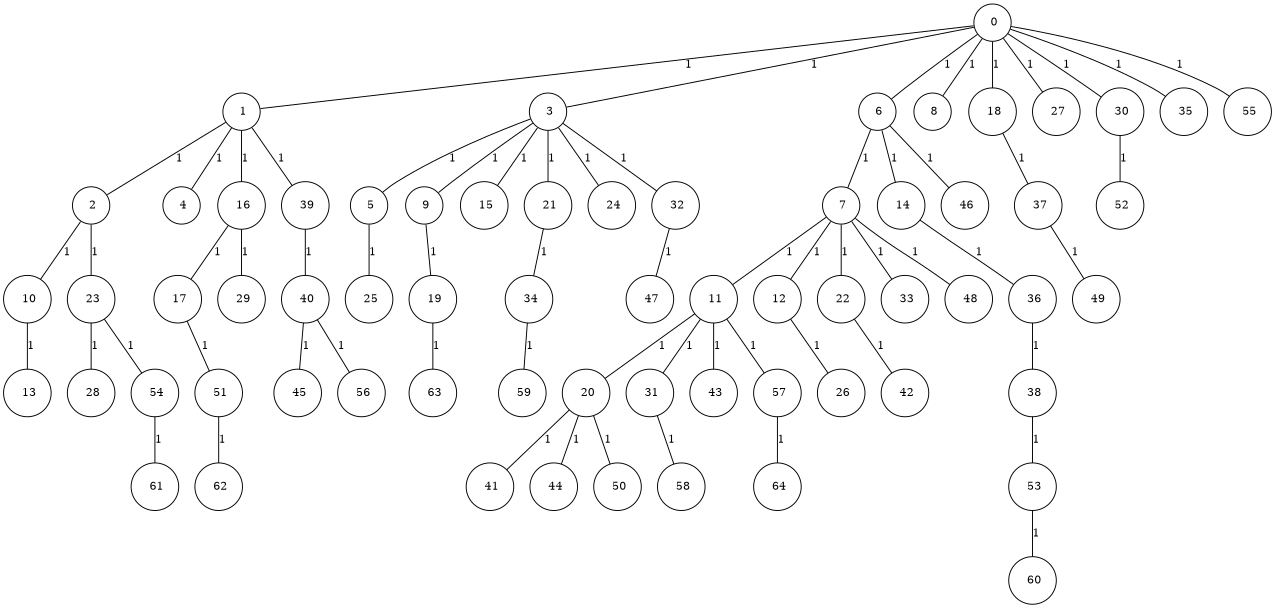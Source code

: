 graph G {
size="8.5,11;"
ratio = "expand;"
fixedsize="true;"
overlap="scale;"
node[shape=circle,width=.12,hight=.12,fontsize=12]
edge[fontsize=12]

0[label=" 0" color=black, pos="1.7402741,0.27377991!"];
1[label=" 1" color=black, pos="2.103578,2.1242669!"];
2[label=" 2" color=black, pos="0.45534119,2.8696215!"];
3[label=" 3" color=black, pos="1.3090276,0.20099872!"];
4[label=" 4" color=black, pos="1.0128745,2.8315891!"];
5[label=" 5" color=black, pos="0.4701556,1.9944118!"];
6[label=" 6" color=black, pos="1.0015947,0.45289074!"];
7[label=" 7" color=black, pos="2.1664014,2.5470753!"];
8[label=" 8" color=black, pos="1.4741655,2.2905956!"];
9[label=" 9" color=black, pos="2.6891538,2.5768875!"];
10[label=" 10" color=black, pos="0.20679819,1.6973256!"];
11[label=" 11" color=black, pos="0.88564456,0.21030858!"];
12[label=" 12" color=black, pos="1.1896356,1.5320609!"];
13[label=" 13" color=black, pos="2.6879628,0.85008695!"];
14[label=" 14" color=black, pos="0.14619197,1.7868147!"];
15[label=" 15" color=black, pos="0.13632082,0.21926879!"];
16[label=" 16" color=black, pos="2.1547452,2.1882299!"];
17[label=" 17" color=black, pos="2.9247268,0.98839407!"];
18[label=" 18" color=black, pos="0.21162653,0.64735087!"];
19[label=" 19" color=black, pos="0.58404398,1.9957901!"];
20[label=" 20" color=black, pos="2.8995571,1.4334707!"];
21[label=" 21" color=black, pos="2.0543236,1.2770775!"];
22[label=" 22" color=black, pos="0.58653536,0.5131089!"];
23[label=" 23" color=black, pos="1.3977822,0.33334255!"];
24[label=" 24" color=black, pos="1.242242,0.39642642!"];
25[label=" 25" color=black, pos="2.28669,2.2984939!"];
26[label=" 26" color=black, pos="1.0705402,2.5955876!"];
27[label=" 27" color=black, pos="0.80350422,2.4282637!"];
28[label=" 28" color=black, pos="2.1192286,1.2905813!"];
29[label=" 29" color=black, pos="0.14529209,2.3740678!"];
30[label=" 30" color=black, pos="2.6315511,1.4546836!"];
31[label=" 31" color=black, pos="2.6195544,2.5818606!"];
32[label=" 32" color=black, pos="2.3095987,0.028765291!"];
33[label=" 33" color=black, pos="1.3631075,0.094605109!"];
34[label=" 34" color=black, pos="2.273104,1.0882318!"];
35[label=" 35" color=black, pos="2.2815704,1.7796696!"];
36[label=" 36" color=black, pos="2.3782299,2.5743512!"];
37[label=" 37" color=black, pos="2.6379098,0.25534943!"];
38[label=" 38" color=black, pos="2.8355956,1.2987941!"];
39[label=" 39" color=black, pos="0.49805922,1.3169464!"];
40[label=" 40" color=black, pos="1.8589417,2.4039465!"];
41[label=" 41" color=black, pos="2.6729709,0.65569695!"];
42[label=" 42" color=black, pos="0.1887443,2.0226831!"];
43[label=" 43" color=black, pos="2.2604242,2.8711137!"];
44[label=" 44" color=black, pos="1.8726035,1.1621761!"];
45[label=" 45" color=black, pos="1.3938839,1.7799742!"];
46[label=" 46" color=black, pos="0.12755862,1.6846295!"];
47[label=" 47" color=black, pos="1.959423,0.43327572!"];
48[label=" 48" color=black, pos="2.3472876,0.040413975!"];
49[label=" 49" color=black, pos="2.3357738,1.9663334!"];
50[label=" 50" color=black, pos="2.4400397,0.99483281!"];
51[label=" 51" color=black, pos="0.79136915,1.3391181!"];
52[label=" 52" color=black, pos="0.31141134,1.174486!"];
53[label=" 53" color=black, pos="1.9188198,2.9347747!"];
54[label=" 54" color=black, pos="0.033228414,1.6719962!"];
55[label=" 55" color=black, pos="2.6209801,1.8110161!"];
56[label=" 56" color=black, pos="2.9424942,2.9885263!"];
57[label=" 57" color=black, pos="0.54754098,0.80278617!"];
58[label=" 58" color=black, pos="2.9438762,1.6880446!"];
59[label=" 59" color=black, pos="0.66356544,0.39921807!"];
60[label=" 60" color=black, pos="1.5284569,1.680272!"];
61[label=" 61" color=black, pos="2.5281642,1.493655!"];
62[label=" 62" color=black, pos="1.2344509,2.554044!"];
63[label=" 63" color=black, pos="0.27092322,0.82369872!"];
64[label=" 64" color=black, pos="1.2164901,2.4916854!"];
0--1[label="1"]
0--3[label="1"]
0--6[label="1"]
0--8[label="1"]
0--18[label="1"]
0--27[label="1"]
0--30[label="1"]
0--35[label="1"]
0--55[label="1"]
1--2[label="1"]
1--4[label="1"]
1--16[label="1"]
1--39[label="1"]
2--10[label="1"]
2--23[label="1"]
3--5[label="1"]
3--9[label="1"]
3--15[label="1"]
3--21[label="1"]
3--24[label="1"]
3--32[label="1"]
5--25[label="1"]
6--7[label="1"]
6--14[label="1"]
6--46[label="1"]
7--11[label="1"]
7--12[label="1"]
7--22[label="1"]
7--33[label="1"]
7--48[label="1"]
9--19[label="1"]
10--13[label="1"]
11--20[label="1"]
11--31[label="1"]
11--43[label="1"]
11--57[label="1"]
12--26[label="1"]
14--36[label="1"]
16--17[label="1"]
16--29[label="1"]
17--51[label="1"]
18--37[label="1"]
19--63[label="1"]
20--41[label="1"]
20--44[label="1"]
20--50[label="1"]
21--34[label="1"]
22--42[label="1"]
23--28[label="1"]
23--54[label="1"]
30--52[label="1"]
31--58[label="1"]
32--47[label="1"]
34--59[label="1"]
36--38[label="1"]
37--49[label="1"]
38--53[label="1"]
39--40[label="1"]
40--45[label="1"]
40--56[label="1"]
51--62[label="1"]
53--60[label="1"]
54--61[label="1"]
57--64[label="1"]

}
